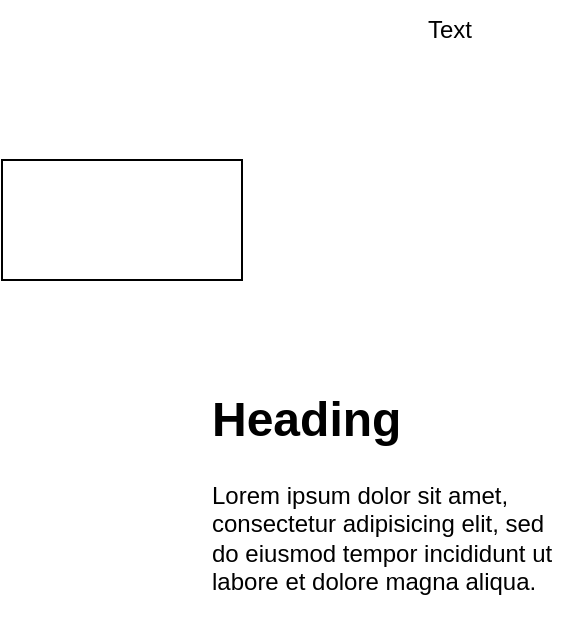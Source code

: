 <mxfile version="20.2.1" type="github"><diagram id="qJ1NXnXuCQ3YQ4lcoaYd" name="Page-1"><mxGraphModel dx="1426" dy="826" grid="1" gridSize="10" guides="1" tooltips="1" connect="1" arrows="1" fold="1" page="1" pageScale="1" pageWidth="827" pageHeight="1169" math="0" shadow="0"><root><mxCell id="0"/><mxCell id="1" parent="0"/><mxCell id="SLOGWxd697zDaKH1eOZE-1" value="" style="rounded=0;whiteSpace=wrap;html=1;" vertex="1" parent="1"><mxGeometry x="220" y="290" width="120" height="60" as="geometry"/></mxCell><mxCell id="SLOGWxd697zDaKH1eOZE-2" value="Text" style="text;html=1;strokeColor=none;fillColor=none;align=center;verticalAlign=middle;whiteSpace=wrap;rounded=0;" vertex="1" parent="1"><mxGeometry x="414" y="210" width="60" height="30" as="geometry"/></mxCell><mxCell id="SLOGWxd697zDaKH1eOZE-3" value="&lt;h1&gt;Heading&lt;/h1&gt;&lt;p&gt;Lorem ipsum dolor sit amet, consectetur adipisicing elit, sed do eiusmod tempor incididunt ut labore et dolore magna aliqua.&lt;/p&gt;" style="text;html=1;strokeColor=none;fillColor=none;spacing=5;spacingTop=-20;whiteSpace=wrap;overflow=hidden;rounded=0;" vertex="1" parent="1"><mxGeometry x="320" y="400" width="190" height="120" as="geometry"/></mxCell></root></mxGraphModel></diagram></mxfile>
